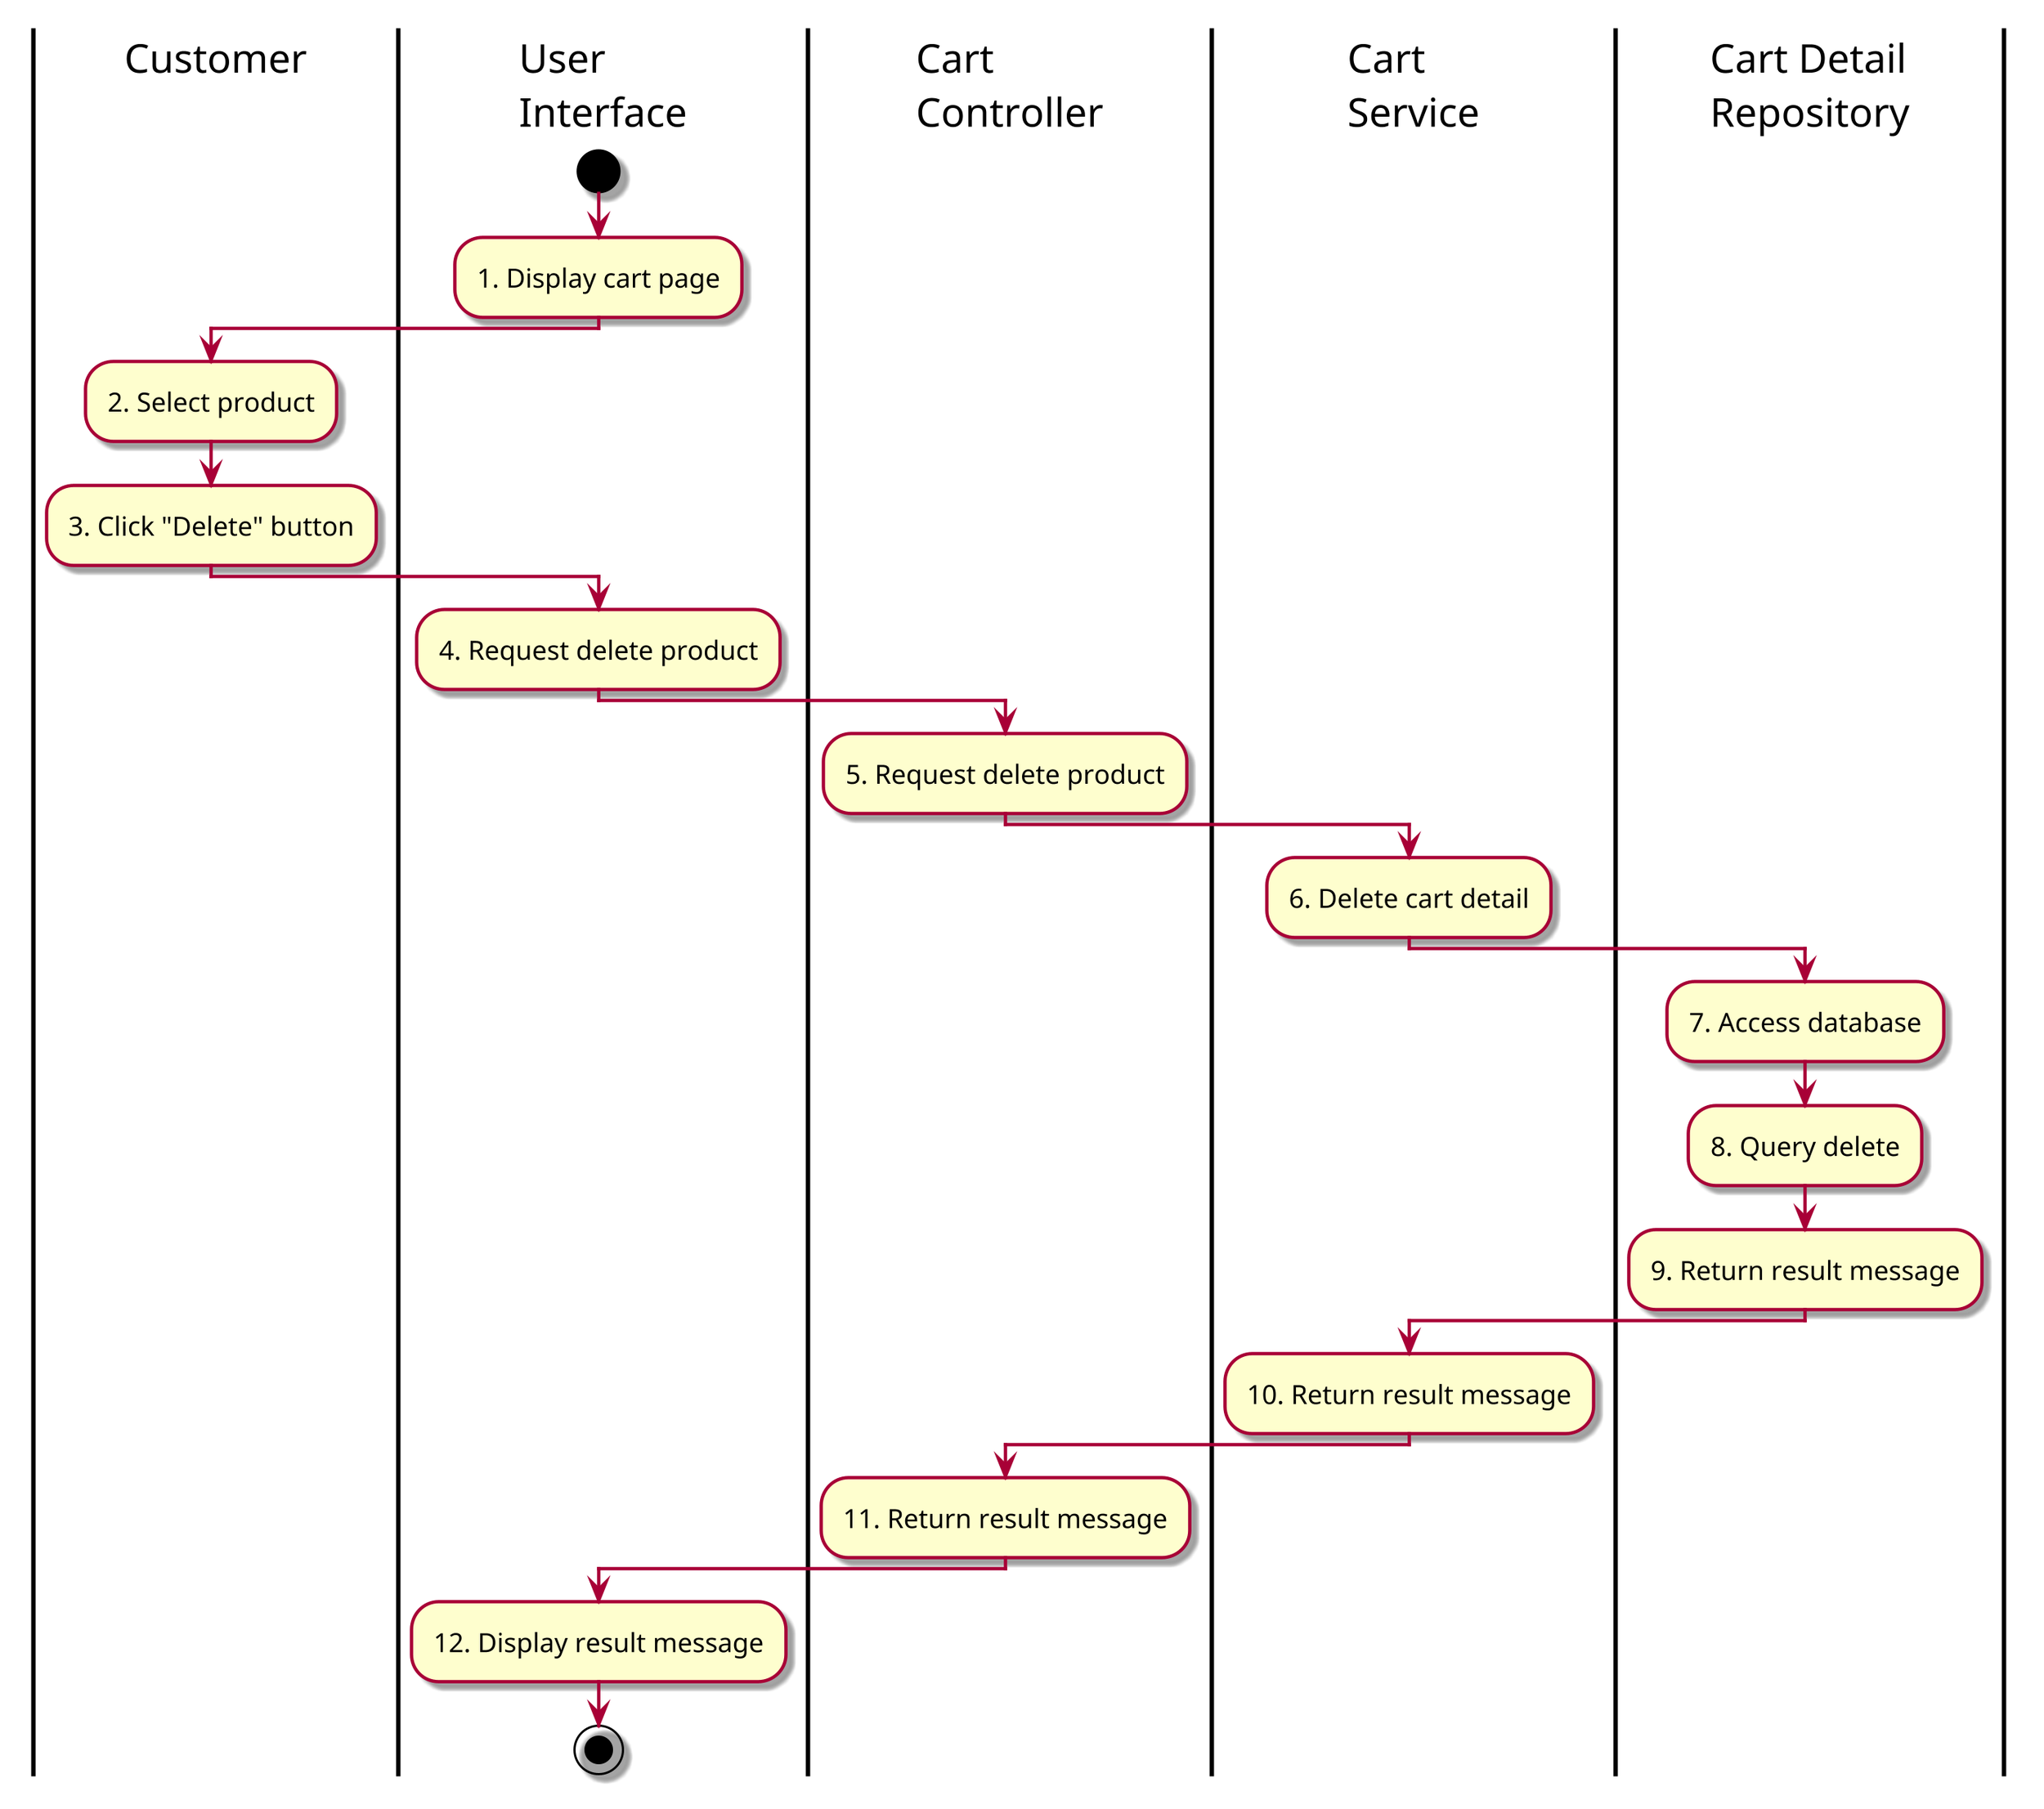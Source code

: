 @startuml ActDeleteProductInCart

skin rose
scale 3

|Customer|
|User\nInterface|
|Cart\nController|
|Cart\nService|
|Cart Detail\nRepository|
|User\nInterface|
start
:1. Display cart page;
|Customer|
:2. Select product;
:3. Click "Delete" button;
|User\nInterface|
:4. Request delete product;
|Cart\nController|
:5. Request delete product;
|Cart\nService|
:6. Delete cart detail;
|Cart Detail\nRepository|
:7. Access database;
:8. Query delete;
:9. Return result message;
|Cart\nService|
:10. Return result message;
|Cart\nController|
:11. Return result message;
|User\nInterface|
:12. Display result message;
stop

@enduml